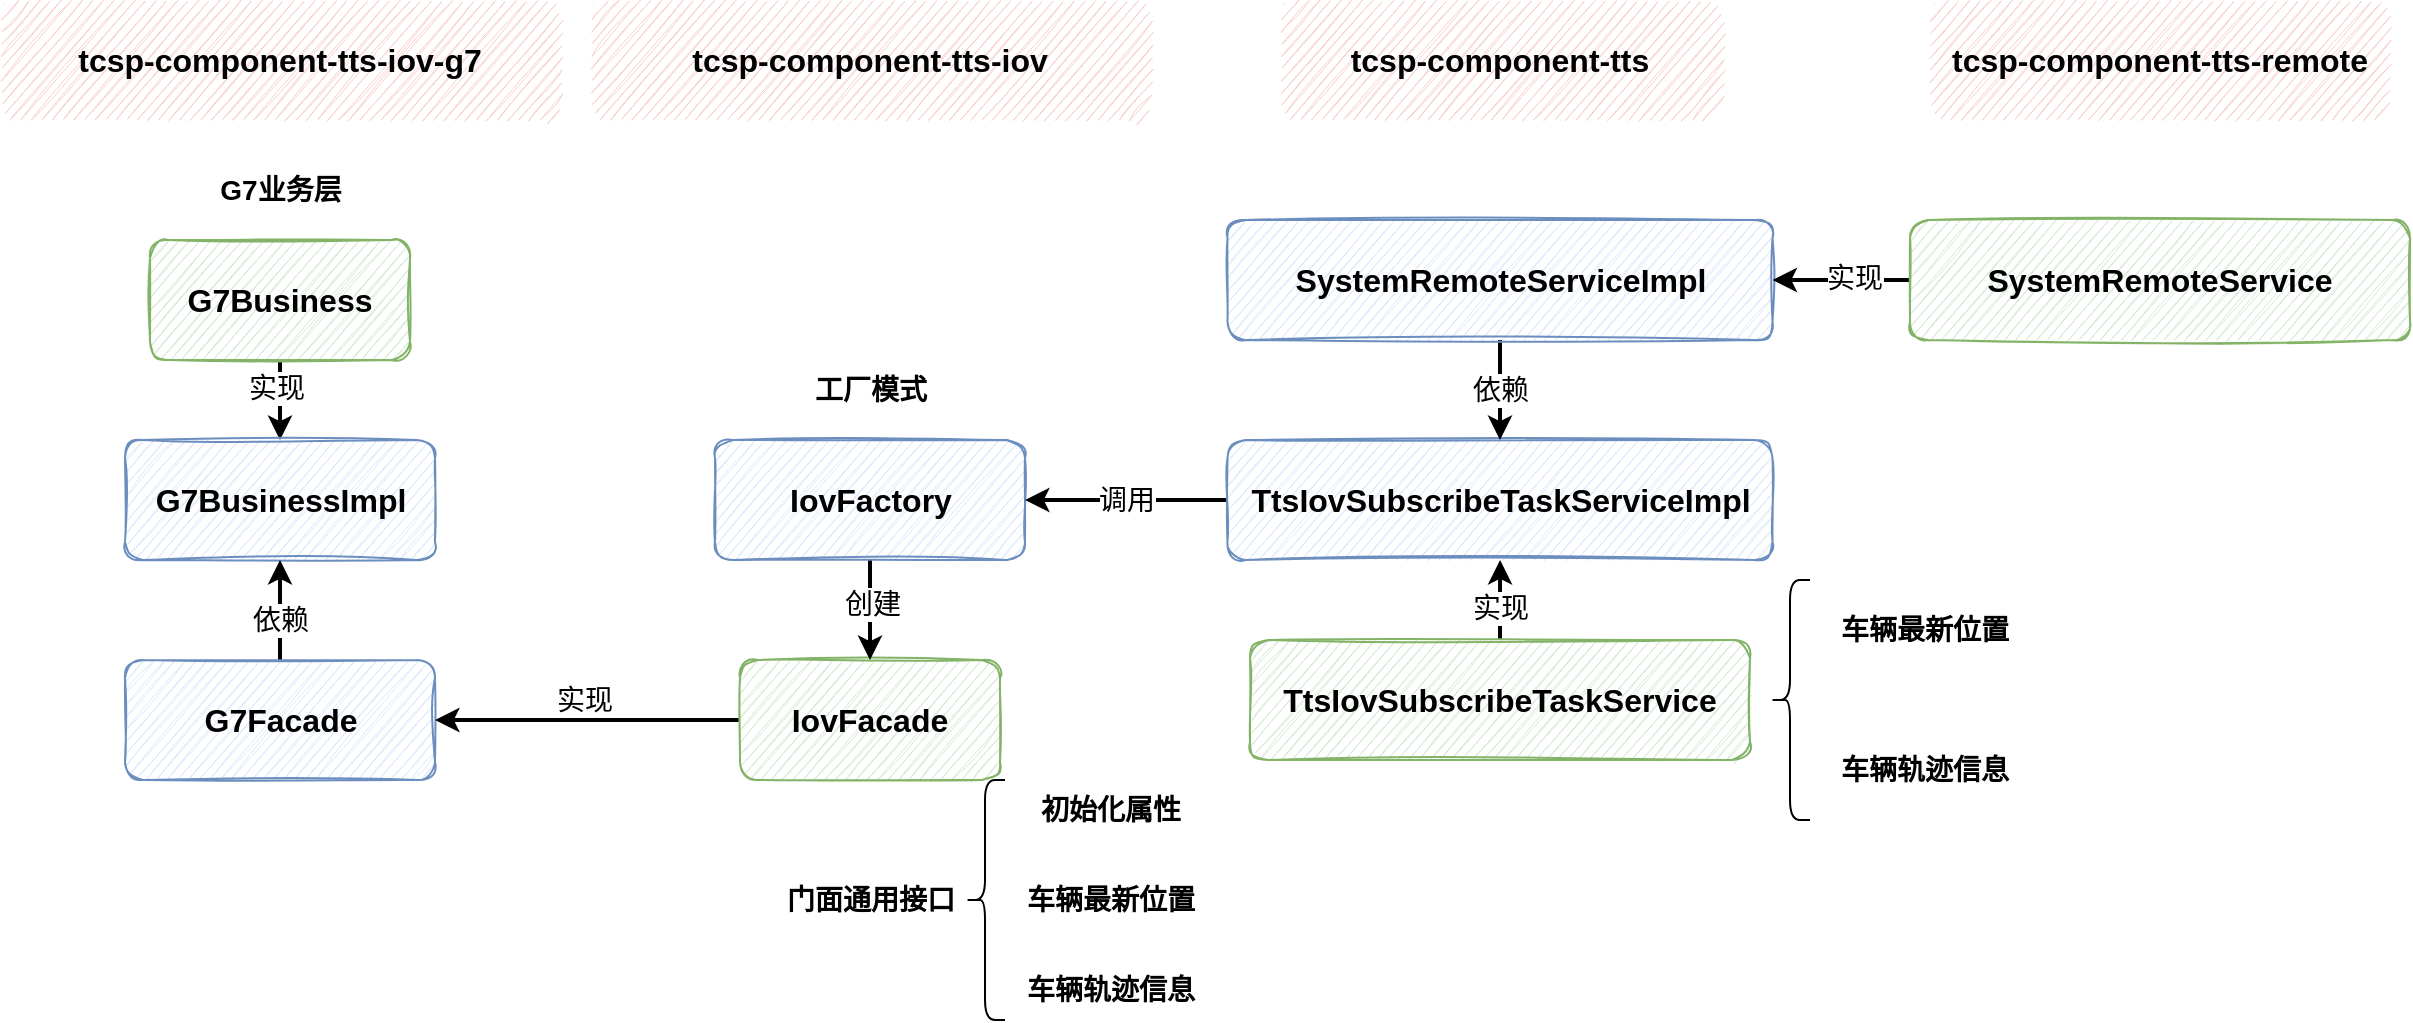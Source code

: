 <mxfile version="20.3.0" type="device"><diagram id="Su4rBYI4VizT9UNAz6dV" name="第 1 页"><mxGraphModel dx="1106" dy="791" grid="1" gridSize="10" guides="1" tooltips="1" connect="1" arrows="1" fold="1" page="1" pageScale="1" pageWidth="1169" pageHeight="827" math="0" shadow="0"><root><mxCell id="0"/><mxCell id="1" parent="0"/><mxCell id="BI5IFLRWMres1BwCTtxI-1" value="&lt;font style=&quot;font-size: 16px;&quot;&gt;&lt;b&gt;tcsp-component-tts-iov-g7&lt;/b&gt;&lt;/font&gt;" style="rounded=1;whiteSpace=wrap;html=1;sketch=1;fillColor=#f8cecc;strokeColor=none;" vertex="1" parent="1"><mxGeometry x="75" y="150" width="280" height="60" as="geometry"/></mxCell><mxCell id="BI5IFLRWMres1BwCTtxI-4" style="edgeStyle=orthogonalEdgeStyle;rounded=0;orthogonalLoop=1;jettySize=auto;html=1;entryX=0.5;entryY=0;entryDx=0;entryDy=0;strokeWidth=2;" edge="1" parent="1" source="BI5IFLRWMres1BwCTtxI-2" target="BI5IFLRWMres1BwCTtxI-3"><mxGeometry relative="1" as="geometry"/></mxCell><mxCell id="BI5IFLRWMres1BwCTtxI-10" value="实现" style="edgeLabel;html=1;align=center;verticalAlign=middle;resizable=0;points=[];fontSize=14;" vertex="1" connectable="0" parent="BI5IFLRWMres1BwCTtxI-4"><mxGeometry x="-0.3" y="-2" relative="1" as="geometry"><mxPoint as="offset"/></mxGeometry></mxCell><mxCell id="BI5IFLRWMres1BwCTtxI-2" value="&lt;span style=&quot;font-size: 16px;&quot;&gt;&lt;b&gt;G7Business&lt;/b&gt;&lt;/span&gt;" style="rounded=1;whiteSpace=wrap;html=1;sketch=1;fillColor=#d5e8d4;strokeColor=#82b366;" vertex="1" parent="1"><mxGeometry x="150" y="270" width="130" height="60" as="geometry"/></mxCell><mxCell id="BI5IFLRWMres1BwCTtxI-3" value="&lt;b style=&quot;font-size: 16px;&quot;&gt;G7BusinessImpl&lt;/b&gt;" style="rounded=1;whiteSpace=wrap;html=1;sketch=1;fillColor=#dae8fc;strokeColor=#6c8ebf;" vertex="1" parent="1"><mxGeometry x="137.5" y="370" width="155" height="60" as="geometry"/></mxCell><mxCell id="BI5IFLRWMres1BwCTtxI-5" value="&lt;b&gt;&lt;font style=&quot;font-size: 14px;&quot;&gt;G7业务层&lt;/font&gt;&lt;/b&gt;" style="text;html=1;strokeColor=none;fillColor=none;align=center;verticalAlign=middle;whiteSpace=wrap;rounded=0;" vertex="1" parent="1"><mxGeometry x="167.5" y="230" width="95" height="30" as="geometry"/></mxCell><mxCell id="BI5IFLRWMres1BwCTtxI-7" style="edgeStyle=orthogonalEdgeStyle;rounded=0;orthogonalLoop=1;jettySize=auto;html=1;entryX=0.5;entryY=1;entryDx=0;entryDy=0;strokeWidth=2;fontSize=14;" edge="1" parent="1" source="BI5IFLRWMres1BwCTtxI-6" target="BI5IFLRWMres1BwCTtxI-3"><mxGeometry relative="1" as="geometry"/></mxCell><mxCell id="BI5IFLRWMres1BwCTtxI-9" value="依赖" style="edgeLabel;html=1;align=center;verticalAlign=middle;resizable=0;points=[];fontSize=14;" vertex="1" connectable="0" parent="BI5IFLRWMres1BwCTtxI-7"><mxGeometry x="0.48" relative="1" as="geometry"><mxPoint y="17" as="offset"/></mxGeometry></mxCell><mxCell id="BI5IFLRWMres1BwCTtxI-6" value="&lt;b style=&quot;font-size: 16px;&quot;&gt;G7Facade&lt;/b&gt;" style="rounded=1;whiteSpace=wrap;html=1;sketch=1;fillColor=#dae8fc;strokeColor=#6c8ebf;" vertex="1" parent="1"><mxGeometry x="137.5" y="480" width="155" height="60" as="geometry"/></mxCell><mxCell id="BI5IFLRWMres1BwCTtxI-12" style="edgeStyle=orthogonalEdgeStyle;rounded=0;orthogonalLoop=1;jettySize=auto;html=1;strokeWidth=2;fontSize=14;" edge="1" parent="1" source="BI5IFLRWMres1BwCTtxI-11" target="BI5IFLRWMres1BwCTtxI-6"><mxGeometry relative="1" as="geometry"/></mxCell><mxCell id="BI5IFLRWMres1BwCTtxI-13" value="实现" style="edgeLabel;html=1;align=center;verticalAlign=middle;resizable=0;points=[];fontSize=14;" vertex="1" connectable="0" parent="BI5IFLRWMres1BwCTtxI-12"><mxGeometry x="0.029" y="-5" relative="1" as="geometry"><mxPoint y="-5" as="offset"/></mxGeometry></mxCell><mxCell id="BI5IFLRWMres1BwCTtxI-11" value="&lt;span style=&quot;font-size: 16px;&quot;&gt;&lt;b&gt;IovFacade&lt;/b&gt;&lt;/span&gt;" style="rounded=1;whiteSpace=wrap;html=1;sketch=1;fillColor=#d5e8d4;strokeColor=#82b366;" vertex="1" parent="1"><mxGeometry x="445" y="480" width="130" height="60" as="geometry"/></mxCell><mxCell id="BI5IFLRWMres1BwCTtxI-14" value="&lt;font style=&quot;font-size: 16px;&quot;&gt;&lt;b&gt;tcsp-component-tts-iov&lt;/b&gt;&lt;/font&gt;" style="rounded=1;whiteSpace=wrap;html=1;sketch=1;fillColor=#f8cecc;strokeColor=none;" vertex="1" parent="1"><mxGeometry x="370" y="150" width="280" height="60" as="geometry"/></mxCell><mxCell id="BI5IFLRWMres1BwCTtxI-15" value="&lt;b&gt;&lt;font style=&quot;font-size: 14px;&quot;&gt;门面通用接口&lt;/font&gt;&lt;/b&gt;" style="text;html=1;strokeColor=none;fillColor=none;align=center;verticalAlign=middle;whiteSpace=wrap;rounded=0;" vertex="1" parent="1"><mxGeometry x="462.5" y="585" width="95" height="30" as="geometry"/></mxCell><mxCell id="BI5IFLRWMres1BwCTtxI-16" value="" style="shape=curlyBracket;whiteSpace=wrap;html=1;rounded=1;labelBackgroundColor=none;strokeColor=default;fontSize=14;" vertex="1" parent="1"><mxGeometry x="557.5" y="540" width="20" height="120" as="geometry"/></mxCell><mxCell id="BI5IFLRWMres1BwCTtxI-17" value="&lt;b&gt;&lt;font style=&quot;font-size: 14px;&quot;&gt;初始化属性&lt;/font&gt;&lt;/b&gt;" style="text;html=1;strokeColor=none;fillColor=none;align=center;verticalAlign=middle;whiteSpace=wrap;rounded=0;" vertex="1" parent="1"><mxGeometry x="582.5" y="540" width="95" height="30" as="geometry"/></mxCell><mxCell id="BI5IFLRWMres1BwCTtxI-18" value="&lt;b&gt;&lt;font style=&quot;font-size: 14px;&quot;&gt;车辆最新位置&lt;/font&gt;&lt;/b&gt;" style="text;html=1;strokeColor=none;fillColor=none;align=center;verticalAlign=middle;whiteSpace=wrap;rounded=0;" vertex="1" parent="1"><mxGeometry x="582.5" y="585" width="95" height="30" as="geometry"/></mxCell><mxCell id="BI5IFLRWMres1BwCTtxI-19" value="&lt;b&gt;&lt;font style=&quot;font-size: 14px;&quot;&gt;车辆轨迹信息&lt;/font&gt;&lt;/b&gt;" style="text;html=1;strokeColor=none;fillColor=none;align=center;verticalAlign=middle;whiteSpace=wrap;rounded=0;" vertex="1" parent="1"><mxGeometry x="582.5" y="630" width="95" height="30" as="geometry"/></mxCell><mxCell id="BI5IFLRWMres1BwCTtxI-21" style="edgeStyle=orthogonalEdgeStyle;rounded=0;orthogonalLoop=1;jettySize=auto;html=1;strokeWidth=2;fontSize=14;" edge="1" parent="1" source="BI5IFLRWMres1BwCTtxI-20" target="BI5IFLRWMres1BwCTtxI-11"><mxGeometry relative="1" as="geometry"/></mxCell><mxCell id="BI5IFLRWMres1BwCTtxI-22" value="创建" style="edgeLabel;html=1;align=center;verticalAlign=middle;resizable=0;points=[];fontSize=14;" vertex="1" connectable="0" parent="BI5IFLRWMres1BwCTtxI-21"><mxGeometry x="-0.12" y="1" relative="1" as="geometry"><mxPoint as="offset"/></mxGeometry></mxCell><mxCell id="BI5IFLRWMres1BwCTtxI-20" value="&lt;span style=&quot;font-size: 16px;&quot;&gt;&lt;b&gt;IovFactory&lt;/b&gt;&lt;/span&gt;" style="rounded=1;whiteSpace=wrap;html=1;sketch=1;fillColor=#dae8fc;strokeColor=#6c8ebf;" vertex="1" parent="1"><mxGeometry x="432.5" y="370" width="155" height="60" as="geometry"/></mxCell><mxCell id="BI5IFLRWMres1BwCTtxI-23" value="&lt;font style=&quot;font-size: 16px;&quot;&gt;&lt;b&gt;tcsp-component-tts&lt;/b&gt;&lt;/font&gt;" style="rounded=1;whiteSpace=wrap;html=1;sketch=1;fillColor=#f8cecc;strokeColor=none;" vertex="1" parent="1"><mxGeometry x="715" y="150" width="220" height="60" as="geometry"/></mxCell><mxCell id="BI5IFLRWMres1BwCTtxI-30" style="edgeStyle=orthogonalEdgeStyle;rounded=0;orthogonalLoop=1;jettySize=auto;html=1;strokeWidth=2;fontSize=14;" edge="1" parent="1" source="BI5IFLRWMres1BwCTtxI-24" target="BI5IFLRWMres1BwCTtxI-29"><mxGeometry relative="1" as="geometry"/></mxCell><mxCell id="BI5IFLRWMres1BwCTtxI-33" value="实现" style="edgeLabel;html=1;align=center;verticalAlign=middle;resizable=0;points=[];fontSize=14;" vertex="1" connectable="0" parent="BI5IFLRWMres1BwCTtxI-30"><mxGeometry x="-0.202" y="2" relative="1" as="geometry"><mxPoint x="2" as="offset"/></mxGeometry></mxCell><mxCell id="BI5IFLRWMres1BwCTtxI-24" value="&lt;span style=&quot;font-size: 16px;&quot;&gt;&lt;b&gt;TtsIovSubscribeTaskService&lt;/b&gt;&lt;/span&gt;" style="rounded=1;whiteSpace=wrap;html=1;sketch=1;fillColor=#d5e8d4;strokeColor=#82b366;" vertex="1" parent="1"><mxGeometry x="700" y="470" width="250" height="60" as="geometry"/></mxCell><mxCell id="BI5IFLRWMres1BwCTtxI-25" value="&lt;span style=&quot;font-size: 14px;&quot;&gt;&lt;b&gt;工厂模式&lt;/b&gt;&lt;/span&gt;" style="text;html=1;strokeColor=none;fillColor=none;align=center;verticalAlign=middle;whiteSpace=wrap;rounded=0;" vertex="1" parent="1"><mxGeometry x="462.5" y="330" width="95" height="30" as="geometry"/></mxCell><mxCell id="BI5IFLRWMres1BwCTtxI-26" value="" style="shape=curlyBracket;whiteSpace=wrap;html=1;rounded=1;labelBackgroundColor=none;strokeColor=default;fontSize=14;" vertex="1" parent="1"><mxGeometry x="960" y="440" width="20" height="120" as="geometry"/></mxCell><mxCell id="BI5IFLRWMres1BwCTtxI-27" value="&lt;b&gt;&lt;font style=&quot;font-size: 14px;&quot;&gt;车辆最新位置&lt;/font&gt;&lt;/b&gt;" style="text;html=1;strokeColor=none;fillColor=none;align=center;verticalAlign=middle;whiteSpace=wrap;rounded=0;" vertex="1" parent="1"><mxGeometry x="990" y="450" width="95" height="30" as="geometry"/></mxCell><mxCell id="BI5IFLRWMres1BwCTtxI-28" value="&lt;b&gt;&lt;font style=&quot;font-size: 14px;&quot;&gt;车辆轨迹信息&lt;/font&gt;&lt;/b&gt;" style="text;html=1;strokeColor=none;fillColor=none;align=center;verticalAlign=middle;whiteSpace=wrap;rounded=0;" vertex="1" parent="1"><mxGeometry x="990" y="520" width="95" height="30" as="geometry"/></mxCell><mxCell id="BI5IFLRWMres1BwCTtxI-34" value="调用" style="edgeStyle=orthogonalEdgeStyle;rounded=0;orthogonalLoop=1;jettySize=auto;html=1;entryX=1;entryY=0.5;entryDx=0;entryDy=0;strokeWidth=2;fontSize=14;" edge="1" parent="1" source="BI5IFLRWMres1BwCTtxI-29" target="BI5IFLRWMres1BwCTtxI-20"><mxGeometry relative="1" as="geometry"/></mxCell><mxCell id="BI5IFLRWMres1BwCTtxI-29" value="&lt;b style=&quot;font-size: 16px;&quot;&gt;TtsIovSubscribeTaskServiceImpl&lt;/b&gt;" style="rounded=1;whiteSpace=wrap;html=1;sketch=1;fillColor=#dae8fc;strokeColor=#6c8ebf;" vertex="1" parent="1"><mxGeometry x="688.75" y="370" width="272.5" height="60" as="geometry"/></mxCell><mxCell id="BI5IFLRWMres1BwCTtxI-36" value="依赖" style="edgeStyle=orthogonalEdgeStyle;rounded=0;orthogonalLoop=1;jettySize=auto;html=1;strokeWidth=2;fontSize=14;" edge="1" parent="1" source="BI5IFLRWMres1BwCTtxI-35" target="BI5IFLRWMres1BwCTtxI-29"><mxGeometry relative="1" as="geometry"/></mxCell><mxCell id="BI5IFLRWMres1BwCTtxI-35" value="&lt;span style=&quot;font-size: 16px;&quot;&gt;&lt;b&gt;SystemRemoteServiceImpl&lt;/b&gt;&lt;/span&gt;" style="rounded=1;whiteSpace=wrap;html=1;sketch=1;fillColor=#dae8fc;strokeColor=#6c8ebf;" vertex="1" parent="1"><mxGeometry x="688.75" y="260" width="272.5" height="60" as="geometry"/></mxCell><mxCell id="BI5IFLRWMres1BwCTtxI-37" value="&lt;font style=&quot;font-size: 16px;&quot;&gt;&lt;b&gt;tcsp-component-tts-remote&lt;/b&gt;&lt;/font&gt;" style="rounded=1;whiteSpace=wrap;html=1;sketch=1;fillColor=#f8cecc;strokeColor=none;" vertex="1" parent="1"><mxGeometry x="1040" y="150" width="230" height="60" as="geometry"/></mxCell><mxCell id="BI5IFLRWMres1BwCTtxI-39" style="edgeStyle=orthogonalEdgeStyle;rounded=0;orthogonalLoop=1;jettySize=auto;html=1;entryX=1;entryY=0.5;entryDx=0;entryDy=0;strokeWidth=2;fontSize=14;" edge="1" parent="1" source="BI5IFLRWMres1BwCTtxI-38" target="BI5IFLRWMres1BwCTtxI-35"><mxGeometry relative="1" as="geometry"/></mxCell><mxCell id="BI5IFLRWMres1BwCTtxI-40" value="实现" style="edgeLabel;html=1;align=center;verticalAlign=middle;resizable=0;points=[];fontSize=14;" vertex="1" connectable="0" parent="BI5IFLRWMres1BwCTtxI-39"><mxGeometry x="-0.185" y="-1" relative="1" as="geometry"><mxPoint as="offset"/></mxGeometry></mxCell><mxCell id="BI5IFLRWMres1BwCTtxI-38" value="&lt;span style=&quot;font-size: 16px;&quot;&gt;&lt;b&gt;SystemRemoteService&lt;/b&gt;&lt;/span&gt;" style="rounded=1;whiteSpace=wrap;html=1;sketch=1;fillColor=#d5e8d4;strokeColor=#82b366;" vertex="1" parent="1"><mxGeometry x="1030" y="260" width="250" height="60" as="geometry"/></mxCell></root></mxGraphModel></diagram></mxfile>